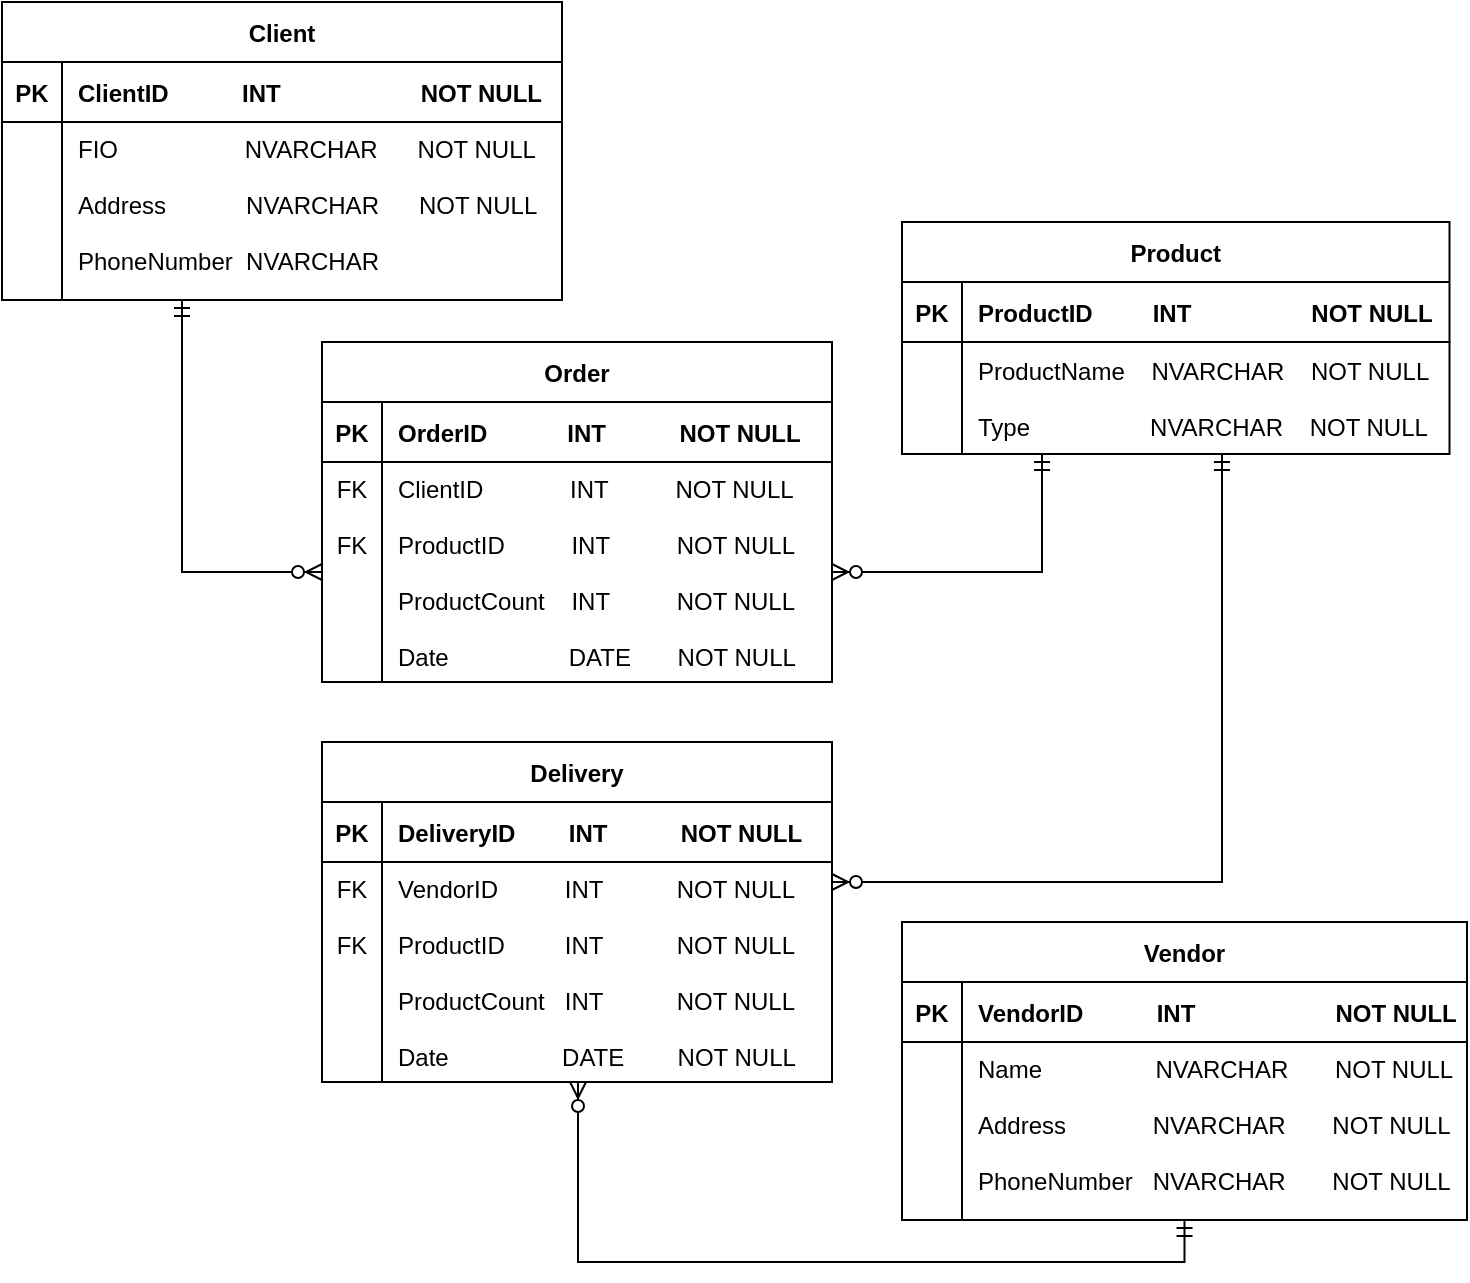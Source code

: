 <mxfile version="21.0.6" type="device"><diagram id="WXVbP6FFlm1R8qoLBlSh" name="Страница 1"><mxGraphModel dx="1313" dy="726" grid="1" gridSize="10" guides="1" tooltips="1" connect="1" arrows="1" fold="1" page="1" pageScale="1" pageWidth="827" pageHeight="1169" math="0" shadow="0"><root><mxCell id="0"/><mxCell id="1" parent="0"/><mxCell id="tQxNLTfu2ACjaL9QGIqL-49" value="Product" style="shape=table;startSize=30;container=1;collapsible=1;childLayout=tableLayout;fixedRows=1;rowLines=0;fontStyle=1;align=center;resizeLast=1;" vertex="1" parent="1"><mxGeometry x="490" y="140" width="273.75" height="116" as="geometry"><mxRectangle x="320" y="180" width="70" height="30" as="alternateBounds"/></mxGeometry></mxCell><mxCell id="tQxNLTfu2ACjaL9QGIqL-50" value="" style="shape=tableRow;horizontal=0;startSize=0;swimlaneHead=0;swimlaneBody=0;fillColor=none;collapsible=0;dropTarget=0;points=[[0,0.5],[1,0.5]];portConstraint=eastwest;top=0;left=0;right=0;bottom=1;" vertex="1" parent="tQxNLTfu2ACjaL9QGIqL-49"><mxGeometry y="30" width="273.75" height="30" as="geometry"/></mxCell><mxCell id="tQxNLTfu2ACjaL9QGIqL-51" value="PK" style="shape=partialRectangle;connectable=0;fillColor=none;top=0;left=0;bottom=0;right=0;fontStyle=1;overflow=hidden;" vertex="1" parent="tQxNLTfu2ACjaL9QGIqL-50"><mxGeometry width="30" height="30" as="geometry"><mxRectangle width="30" height="30" as="alternateBounds"/></mxGeometry></mxCell><mxCell id="tQxNLTfu2ACjaL9QGIqL-52" value="ProductID         INT                  NOT NULL" style="shape=partialRectangle;connectable=0;fillColor=none;top=0;left=0;bottom=0;right=0;align=left;spacingLeft=6;fontStyle=1;overflow=hidden;" vertex="1" parent="tQxNLTfu2ACjaL9QGIqL-50"><mxGeometry x="30" width="243.75" height="30" as="geometry"><mxRectangle width="243.75" height="30" as="alternateBounds"/></mxGeometry></mxCell><mxCell id="tQxNLTfu2ACjaL9QGIqL-53" value="" style="shape=tableRow;horizontal=0;startSize=0;swimlaneHead=0;swimlaneBody=0;fillColor=none;collapsible=0;dropTarget=0;points=[[0,0.5],[1,0.5]];portConstraint=eastwest;top=0;left=0;right=0;bottom=0;" vertex="1" parent="tQxNLTfu2ACjaL9QGIqL-49"><mxGeometry y="60" width="273.75" height="56" as="geometry"/></mxCell><mxCell id="tQxNLTfu2ACjaL9QGIqL-54" value="" style="shape=partialRectangle;connectable=0;fillColor=none;top=0;left=0;bottom=0;right=0;editable=1;overflow=hidden;" vertex="1" parent="tQxNLTfu2ACjaL9QGIqL-53"><mxGeometry width="30" height="56" as="geometry"><mxRectangle width="30" height="56" as="alternateBounds"/></mxGeometry></mxCell><mxCell id="tQxNLTfu2ACjaL9QGIqL-55" value="ProductName    NVARCHAR    NOT NULL       &#10;&#10;Type                  NVARCHAR    NOT NULL" style="shape=partialRectangle;connectable=0;fillColor=none;top=0;left=0;bottom=0;right=0;align=left;spacingLeft=6;overflow=hidden;" vertex="1" parent="tQxNLTfu2ACjaL9QGIqL-53"><mxGeometry x="30" width="243.75" height="56" as="geometry"><mxRectangle width="243.75" height="56" as="alternateBounds"/></mxGeometry></mxCell><mxCell id="tQxNLTfu2ACjaL9QGIqL-56" value="Client" style="shape=table;startSize=30;container=1;collapsible=1;childLayout=tableLayout;fixedRows=1;rowLines=0;fontStyle=1;align=center;resizeLast=1;" vertex="1" parent="1"><mxGeometry x="40" y="30" width="280" height="149" as="geometry"><mxRectangle x="320" y="180" width="70" height="30" as="alternateBounds"/></mxGeometry></mxCell><mxCell id="tQxNLTfu2ACjaL9QGIqL-57" value="" style="shape=tableRow;horizontal=0;startSize=0;swimlaneHead=0;swimlaneBody=0;fillColor=none;collapsible=0;dropTarget=0;points=[[0,0.5],[1,0.5]];portConstraint=eastwest;top=0;left=0;right=0;bottom=1;" vertex="1" parent="tQxNLTfu2ACjaL9QGIqL-56"><mxGeometry y="30" width="280" height="30" as="geometry"/></mxCell><mxCell id="tQxNLTfu2ACjaL9QGIqL-58" value="PK" style="shape=partialRectangle;connectable=0;fillColor=none;top=0;left=0;bottom=0;right=0;fontStyle=1;overflow=hidden;" vertex="1" parent="tQxNLTfu2ACjaL9QGIqL-57"><mxGeometry width="30" height="30" as="geometry"><mxRectangle width="30" height="30" as="alternateBounds"/></mxGeometry></mxCell><mxCell id="tQxNLTfu2ACjaL9QGIqL-59" value="ClientID           INT                     NOT NULL" style="shape=partialRectangle;connectable=0;fillColor=none;top=0;left=0;bottom=0;right=0;align=left;spacingLeft=6;fontStyle=1;overflow=hidden;" vertex="1" parent="tQxNLTfu2ACjaL9QGIqL-57"><mxGeometry x="30" width="250" height="30" as="geometry"><mxRectangle width="250" height="30" as="alternateBounds"/></mxGeometry></mxCell><mxCell id="tQxNLTfu2ACjaL9QGIqL-60" value="" style="shape=tableRow;horizontal=0;startSize=0;swimlaneHead=0;swimlaneBody=0;fillColor=none;collapsible=0;dropTarget=0;points=[[0,0.5],[1,0.5]];portConstraint=eastwest;top=0;left=0;right=0;bottom=0;" vertex="1" parent="tQxNLTfu2ACjaL9QGIqL-56"><mxGeometry y="60" width="280" height="89" as="geometry"/></mxCell><mxCell id="tQxNLTfu2ACjaL9QGIqL-61" value="" style="shape=partialRectangle;connectable=0;fillColor=none;top=0;left=0;bottom=0;right=0;editable=1;overflow=hidden;" vertex="1" parent="tQxNLTfu2ACjaL9QGIqL-60"><mxGeometry width="30" height="89" as="geometry"><mxRectangle width="30" height="89" as="alternateBounds"/></mxGeometry></mxCell><mxCell id="tQxNLTfu2ACjaL9QGIqL-62" value="FIO                   NVARCHAR      NOT NULL    &#10;&#10;Address            NVARCHAR      NOT NULL&#10;&#10;PhoneNumber  NVARCHAR" style="shape=partialRectangle;connectable=0;fillColor=none;top=0;left=0;bottom=0;right=0;align=left;spacingLeft=6;overflow=hidden;verticalAlign=top;" vertex="1" parent="tQxNLTfu2ACjaL9QGIqL-60"><mxGeometry x="30" width="250" height="89" as="geometry"><mxRectangle width="250" height="89" as="alternateBounds"/></mxGeometry></mxCell><mxCell id="tQxNLTfu2ACjaL9QGIqL-63" value="Order" style="shape=table;startSize=30;container=1;collapsible=1;childLayout=tableLayout;fixedRows=1;rowLines=0;fontStyle=1;align=center;resizeLast=1;" vertex="1" parent="1"><mxGeometry x="200" y="200" width="255" height="170" as="geometry"><mxRectangle x="320" y="180" width="70" height="30" as="alternateBounds"/></mxGeometry></mxCell><mxCell id="tQxNLTfu2ACjaL9QGIqL-64" value="" style="shape=tableRow;horizontal=0;startSize=0;swimlaneHead=0;swimlaneBody=0;fillColor=none;collapsible=0;dropTarget=0;points=[[0,0.5],[1,0.5]];portConstraint=eastwest;top=0;left=0;right=0;bottom=1;" vertex="1" parent="tQxNLTfu2ACjaL9QGIqL-63"><mxGeometry y="30" width="255" height="30" as="geometry"/></mxCell><mxCell id="tQxNLTfu2ACjaL9QGIqL-65" value="PK" style="shape=partialRectangle;connectable=0;fillColor=none;top=0;left=0;bottom=0;right=0;fontStyle=1;overflow=hidden;" vertex="1" parent="tQxNLTfu2ACjaL9QGIqL-64"><mxGeometry width="30" height="30" as="geometry"><mxRectangle width="30" height="30" as="alternateBounds"/></mxGeometry></mxCell><mxCell id="tQxNLTfu2ACjaL9QGIqL-66" value="OrderID            INT           NOT NULL" style="shape=partialRectangle;connectable=0;fillColor=none;top=0;left=0;bottom=0;right=0;align=left;spacingLeft=6;fontStyle=1;overflow=hidden;" vertex="1" parent="tQxNLTfu2ACjaL9QGIqL-64"><mxGeometry x="30" width="225" height="30" as="geometry"><mxRectangle width="225" height="30" as="alternateBounds"/></mxGeometry></mxCell><mxCell id="tQxNLTfu2ACjaL9QGIqL-67" value="" style="shape=tableRow;horizontal=0;startSize=0;swimlaneHead=0;swimlaneBody=0;fillColor=none;collapsible=0;dropTarget=0;points=[[0,0.5],[1,0.5]];portConstraint=eastwest;top=0;left=0;right=0;bottom=0;" vertex="1" parent="tQxNLTfu2ACjaL9QGIqL-63"><mxGeometry y="60" width="255" height="110" as="geometry"/></mxCell><mxCell id="tQxNLTfu2ACjaL9QGIqL-68" value="FK&#10;&#10;FK" style="shape=partialRectangle;connectable=0;fillColor=none;top=0;left=0;bottom=0;right=0;editable=1;overflow=hidden;verticalAlign=top;" vertex="1" parent="tQxNLTfu2ACjaL9QGIqL-67"><mxGeometry width="30" height="110" as="geometry"><mxRectangle width="30" height="110" as="alternateBounds"/></mxGeometry></mxCell><mxCell id="tQxNLTfu2ACjaL9QGIqL-69" value="ClientID             INT          NOT NULL        &#10;&#10;ProductID          INT          NOT NULL&#10;&#10;ProductCount    INT          NOT NULL&#10;&#10;Date                  DATE       NOT NULL" style="shape=partialRectangle;connectable=0;fillColor=none;top=0;left=0;bottom=0;right=0;align=left;spacingLeft=6;overflow=hidden;verticalAlign=top;" vertex="1" parent="tQxNLTfu2ACjaL9QGIqL-67"><mxGeometry x="30" width="225" height="110" as="geometry"><mxRectangle width="225" height="110" as="alternateBounds"/></mxGeometry></mxCell><mxCell id="tQxNLTfu2ACjaL9QGIqL-70" value="Vendor" style="shape=table;startSize=30;container=1;collapsible=1;childLayout=tableLayout;fixedRows=1;rowLines=0;fontStyle=1;align=center;resizeLast=1;" vertex="1" parent="1"><mxGeometry x="490" y="490" width="282.5" height="149" as="geometry"><mxRectangle x="320" y="180" width="70" height="30" as="alternateBounds"/></mxGeometry></mxCell><mxCell id="tQxNLTfu2ACjaL9QGIqL-71" value="" style="shape=tableRow;horizontal=0;startSize=0;swimlaneHead=0;swimlaneBody=0;fillColor=none;collapsible=0;dropTarget=0;points=[[0,0.5],[1,0.5]];portConstraint=eastwest;top=0;left=0;right=0;bottom=1;" vertex="1" parent="tQxNLTfu2ACjaL9QGIqL-70"><mxGeometry y="30" width="282.5" height="30" as="geometry"/></mxCell><mxCell id="tQxNLTfu2ACjaL9QGIqL-72" value="PK" style="shape=partialRectangle;connectable=0;fillColor=none;top=0;left=0;bottom=0;right=0;fontStyle=1;overflow=hidden;" vertex="1" parent="tQxNLTfu2ACjaL9QGIqL-71"><mxGeometry width="30" height="30" as="geometry"><mxRectangle width="30" height="30" as="alternateBounds"/></mxGeometry></mxCell><mxCell id="tQxNLTfu2ACjaL9QGIqL-73" value="VendorID           INT                     NOT NULL" style="shape=partialRectangle;connectable=0;fillColor=none;top=0;left=0;bottom=0;right=0;align=left;spacingLeft=6;fontStyle=1;overflow=hidden;" vertex="1" parent="tQxNLTfu2ACjaL9QGIqL-71"><mxGeometry x="30" width="252.5" height="30" as="geometry"><mxRectangle width="252.5" height="30" as="alternateBounds"/></mxGeometry></mxCell><mxCell id="tQxNLTfu2ACjaL9QGIqL-74" value="" style="shape=tableRow;horizontal=0;startSize=0;swimlaneHead=0;swimlaneBody=0;fillColor=none;collapsible=0;dropTarget=0;points=[[0,0.5],[1,0.5]];portConstraint=eastwest;top=0;left=0;right=0;bottom=0;" vertex="1" parent="tQxNLTfu2ACjaL9QGIqL-70"><mxGeometry y="60" width="282.5" height="89" as="geometry"/></mxCell><mxCell id="tQxNLTfu2ACjaL9QGIqL-75" value="" style="shape=partialRectangle;connectable=0;fillColor=none;top=0;left=0;bottom=0;right=0;editable=1;overflow=hidden;" vertex="1" parent="tQxNLTfu2ACjaL9QGIqL-74"><mxGeometry width="30" height="89" as="geometry"><mxRectangle width="30" height="89" as="alternateBounds"/></mxGeometry></mxCell><mxCell id="tQxNLTfu2ACjaL9QGIqL-76" value="Name                 NVARCHAR       NOT NULL&#10;&#10;Address             NVARCHAR       NOT NULL&#10; &#10;PhoneNumber   NVARCHAR       NOT NULL" style="shape=partialRectangle;connectable=0;fillColor=none;top=0;left=0;bottom=0;right=0;align=left;spacingLeft=6;overflow=hidden;verticalAlign=top;" vertex="1" parent="tQxNLTfu2ACjaL9QGIqL-74"><mxGeometry x="30" width="252.5" height="89" as="geometry"><mxRectangle width="252.5" height="89" as="alternateBounds"/></mxGeometry></mxCell><mxCell id="tQxNLTfu2ACjaL9QGIqL-77" value="Delivery" style="shape=table;startSize=30;container=1;collapsible=1;childLayout=tableLayout;fixedRows=1;rowLines=0;fontStyle=1;align=center;resizeLast=1;" vertex="1" parent="1"><mxGeometry x="200" y="400" width="255" height="170" as="geometry"><mxRectangle x="320" y="180" width="70" height="30" as="alternateBounds"/></mxGeometry></mxCell><mxCell id="tQxNLTfu2ACjaL9QGIqL-78" value="" style="shape=tableRow;horizontal=0;startSize=0;swimlaneHead=0;swimlaneBody=0;fillColor=none;collapsible=0;dropTarget=0;points=[[0,0.5],[1,0.5]];portConstraint=eastwest;top=0;left=0;right=0;bottom=1;" vertex="1" parent="tQxNLTfu2ACjaL9QGIqL-77"><mxGeometry y="30" width="255" height="30" as="geometry"/></mxCell><mxCell id="tQxNLTfu2ACjaL9QGIqL-79" value="PK" style="shape=partialRectangle;connectable=0;fillColor=none;top=0;left=0;bottom=0;right=0;fontStyle=1;overflow=hidden;" vertex="1" parent="tQxNLTfu2ACjaL9QGIqL-78"><mxGeometry width="30" height="30" as="geometry"><mxRectangle width="30" height="30" as="alternateBounds"/></mxGeometry></mxCell><mxCell id="tQxNLTfu2ACjaL9QGIqL-80" value="DeliveryID        INT           NOT NULL" style="shape=partialRectangle;connectable=0;fillColor=none;top=0;left=0;bottom=0;right=0;align=left;spacingLeft=6;fontStyle=1;overflow=hidden;" vertex="1" parent="tQxNLTfu2ACjaL9QGIqL-78"><mxGeometry x="30" width="225" height="30" as="geometry"><mxRectangle width="225" height="30" as="alternateBounds"/></mxGeometry></mxCell><mxCell id="tQxNLTfu2ACjaL9QGIqL-81" value="" style="shape=tableRow;horizontal=0;startSize=0;swimlaneHead=0;swimlaneBody=0;fillColor=none;collapsible=0;dropTarget=0;points=[[0,0.5],[1,0.5]];portConstraint=eastwest;top=0;left=0;right=0;bottom=0;" vertex="1" parent="tQxNLTfu2ACjaL9QGIqL-77"><mxGeometry y="60" width="255" height="110" as="geometry"/></mxCell><mxCell id="tQxNLTfu2ACjaL9QGIqL-82" value="FK&#10;&#10;FK" style="shape=partialRectangle;connectable=0;fillColor=none;top=0;left=0;bottom=0;right=0;editable=1;overflow=hidden;verticalAlign=top;" vertex="1" parent="tQxNLTfu2ACjaL9QGIqL-81"><mxGeometry width="30" height="110" as="geometry"><mxRectangle width="30" height="110" as="alternateBounds"/></mxGeometry></mxCell><mxCell id="tQxNLTfu2ACjaL9QGIqL-83" value="VendorID          INT           NOT NULL&#10;&#10;ProductID         INT           NOT NULL&#10;&#10;ProductCount   INT           NOT NULL&#10;&#10;Date                 DATE        NOT NULL" style="shape=partialRectangle;connectable=0;fillColor=none;top=0;left=0;bottom=0;right=0;align=left;spacingLeft=6;overflow=hidden;verticalAlign=top;" vertex="1" parent="tQxNLTfu2ACjaL9QGIqL-81"><mxGeometry x="30" width="225" height="110" as="geometry"><mxRectangle width="225" height="110" as="alternateBounds"/></mxGeometry></mxCell><mxCell id="tQxNLTfu2ACjaL9QGIqL-84" value="" style="edgeStyle=orthogonalEdgeStyle;fontSize=12;html=1;endArrow=ERzeroToMany;startArrow=ERmandOne;rounded=0;entryX=0;entryY=0.5;entryDx=0;entryDy=0;" edge="1" parent="1" source="tQxNLTfu2ACjaL9QGIqL-60" target="tQxNLTfu2ACjaL9QGIqL-67"><mxGeometry width="100" height="100" relative="1" as="geometry"><mxPoint x="190" y="280" as="sourcePoint"/><mxPoint x="100" y="290" as="targetPoint"/><Array as="points"><mxPoint x="130" y="315"/></Array></mxGeometry></mxCell><mxCell id="tQxNLTfu2ACjaL9QGIqL-85" value="" style="edgeStyle=orthogonalEdgeStyle;fontSize=12;html=1;endArrow=ERzeroToMany;startArrow=ERmandOne;rounded=0;" edge="1" parent="1" source="tQxNLTfu2ACjaL9QGIqL-53" target="tQxNLTfu2ACjaL9QGIqL-67"><mxGeometry width="100" height="100" relative="1" as="geometry"><mxPoint x="560" y="320" as="sourcePoint"/><mxPoint x="470" y="340" as="targetPoint"/><Array as="points"><mxPoint x="560" y="315"/></Array></mxGeometry></mxCell><mxCell id="tQxNLTfu2ACjaL9QGIqL-86" value="" style="edgeStyle=orthogonalEdgeStyle;fontSize=12;html=1;endArrow=ERzeroToMany;startArrow=ERmandOne;rounded=0;" edge="1" parent="1" source="tQxNLTfu2ACjaL9QGIqL-53" target="tQxNLTfu2ACjaL9QGIqL-81"><mxGeometry width="100" height="100" relative="1" as="geometry"><mxPoint x="570" y="286" as="sourcePoint"/><mxPoint x="480" y="480" as="targetPoint"/><Array as="points"><mxPoint x="650" y="470"/></Array></mxGeometry></mxCell><mxCell id="tQxNLTfu2ACjaL9QGIqL-87" value="" style="edgeStyle=orthogonalEdgeStyle;fontSize=12;html=1;endArrow=ERzeroToMany;startArrow=ERmandOne;rounded=0;" edge="1" parent="1" source="tQxNLTfu2ACjaL9QGIqL-74" target="tQxNLTfu2ACjaL9QGIqL-81"><mxGeometry width="100" height="100" relative="1" as="geometry"><mxPoint x="480" y="690" as="sourcePoint"/><mxPoint x="290" y="619.5" as="targetPoint"/><Array as="points"><mxPoint x="328" y="660"/></Array></mxGeometry></mxCell></root></mxGraphModel></diagram></mxfile>